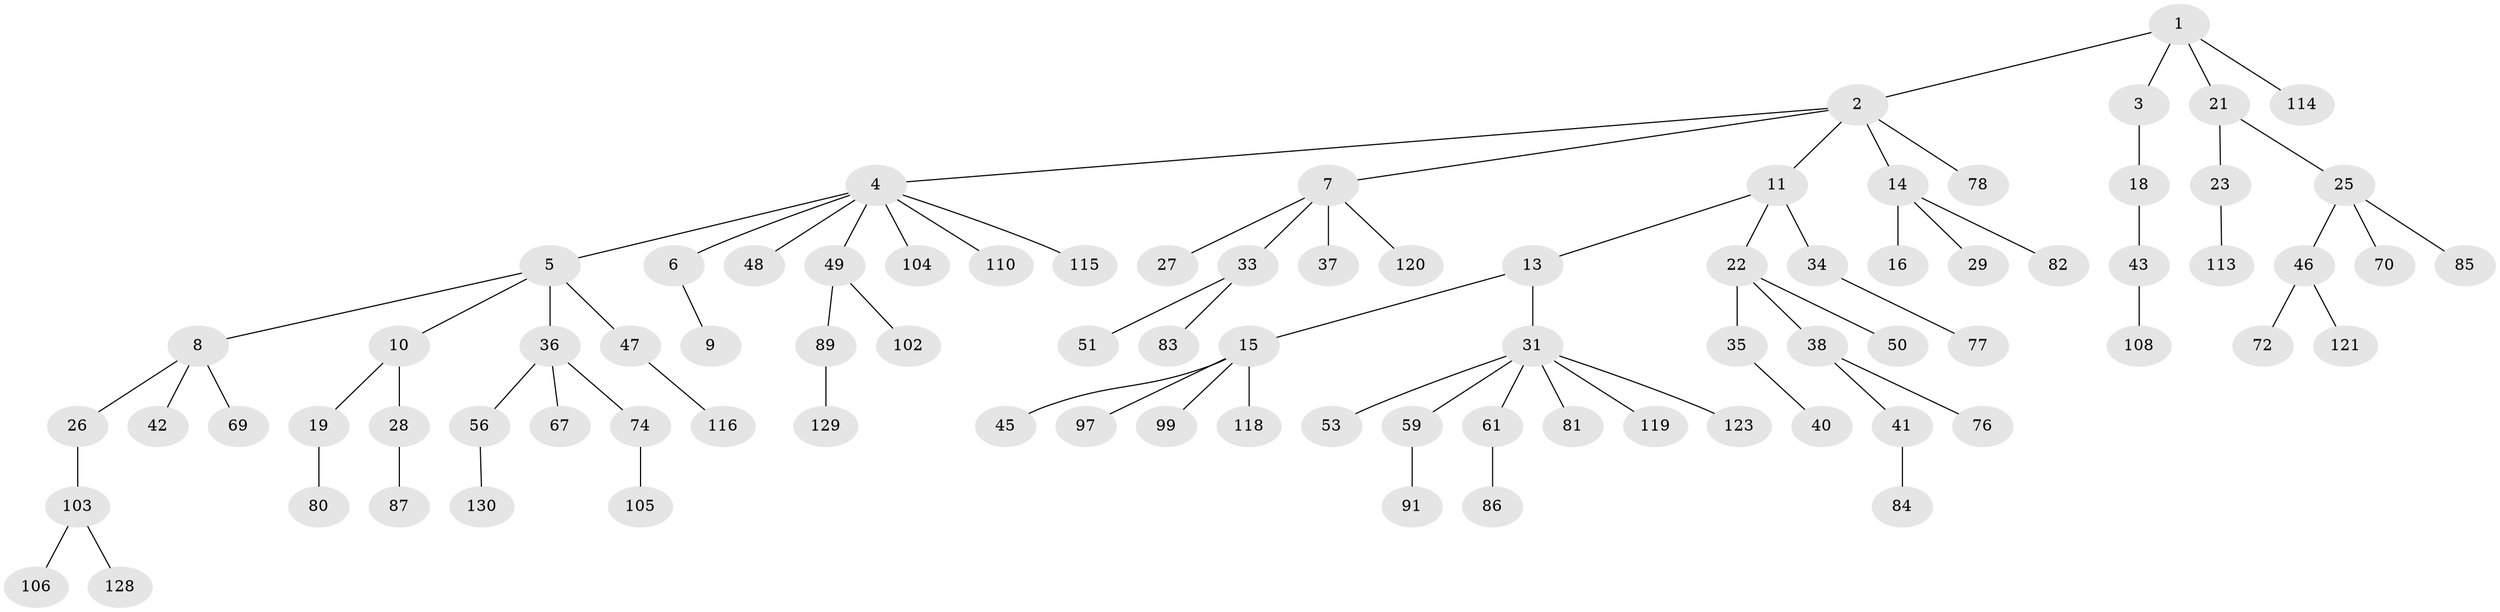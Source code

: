 // Generated by graph-tools (version 1.1) at 2025/52/02/27/25 19:52:10]
// undirected, 86 vertices, 85 edges
graph export_dot {
graph [start="1"]
  node [color=gray90,style=filled];
  1 [super="+95"];
  2 [super="+39"];
  3;
  4 [super="+64"];
  5 [super="+63"];
  6 [super="+12"];
  7 [super="+20"];
  8 [super="+17"];
  9 [super="+93"];
  10 [super="+73"];
  11 [super="+52"];
  13 [super="+30"];
  14 [super="+32"];
  15 [super="+90"];
  16;
  18 [super="+24"];
  19 [super="+44"];
  21 [super="+88"];
  22 [super="+111"];
  23 [super="+101"];
  25 [super="+62"];
  26 [super="+66"];
  27;
  28 [super="+112"];
  29 [super="+98"];
  31 [super="+57"];
  33;
  34 [super="+117"];
  35 [super="+96"];
  36 [super="+58"];
  37 [super="+60"];
  38;
  40;
  41 [super="+55"];
  42;
  43 [super="+54"];
  45;
  46 [super="+71"];
  47 [super="+109"];
  48 [super="+75"];
  49 [super="+68"];
  50;
  51;
  53 [super="+65"];
  56 [super="+126"];
  59 [super="+79"];
  61;
  67;
  69;
  70;
  72;
  74 [super="+94"];
  76;
  77;
  78 [super="+100"];
  80;
  81;
  82 [super="+125"];
  83;
  84;
  85;
  86 [super="+92"];
  87 [super="+107"];
  89 [super="+122"];
  91;
  97;
  99;
  102;
  103 [super="+124"];
  104;
  105;
  106;
  108;
  110;
  113;
  114;
  115;
  116;
  118;
  119;
  120 [super="+127"];
  121;
  123;
  128;
  129;
  130;
  1 -- 2;
  1 -- 3;
  1 -- 21;
  1 -- 114;
  2 -- 4;
  2 -- 7;
  2 -- 11;
  2 -- 14;
  2 -- 78;
  3 -- 18;
  4 -- 5;
  4 -- 6;
  4 -- 48;
  4 -- 49;
  4 -- 110;
  4 -- 115;
  4 -- 104;
  5 -- 8;
  5 -- 10;
  5 -- 36;
  5 -- 47;
  6 -- 9;
  7 -- 27;
  7 -- 120;
  7 -- 33;
  7 -- 37;
  8 -- 26;
  8 -- 42;
  8 -- 69;
  10 -- 19;
  10 -- 28;
  11 -- 13;
  11 -- 22;
  11 -- 34;
  13 -- 15;
  13 -- 31;
  14 -- 16;
  14 -- 29;
  14 -- 82;
  15 -- 45;
  15 -- 97;
  15 -- 118;
  15 -- 99;
  18 -- 43;
  19 -- 80;
  21 -- 23;
  21 -- 25;
  22 -- 35;
  22 -- 38;
  22 -- 50;
  23 -- 113;
  25 -- 46;
  25 -- 70;
  25 -- 85;
  26 -- 103;
  28 -- 87;
  31 -- 53;
  31 -- 59;
  31 -- 61;
  31 -- 123;
  31 -- 81;
  31 -- 119;
  33 -- 51;
  33 -- 83;
  34 -- 77;
  35 -- 40;
  36 -- 56;
  36 -- 74;
  36 -- 67;
  38 -- 41;
  38 -- 76;
  41 -- 84;
  43 -- 108;
  46 -- 121;
  46 -- 72;
  47 -- 116;
  49 -- 89;
  49 -- 102;
  56 -- 130;
  59 -- 91;
  61 -- 86;
  74 -- 105;
  89 -- 129;
  103 -- 106;
  103 -- 128;
}
